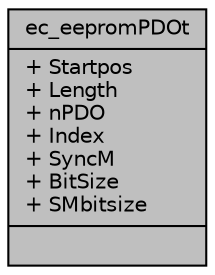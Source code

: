 digraph "ec_eepromPDOt"
{
 // INTERACTIVE_SVG=YES
  edge [fontname="Helvetica",fontsize="10",labelfontname="Helvetica",labelfontsize="10"];
  node [fontname="Helvetica",fontsize="10",shape=record];
  Node1 [label="{ec_eepromPDOt\n|+ Startpos\l+ Length\l+ nPDO\l+ Index\l+ SyncM\l+ BitSize\l+ SMbitsize\l|}",height=0.2,width=0.4,color="black", fillcolor="grey75", style="filled" fontcolor="black"];
}

